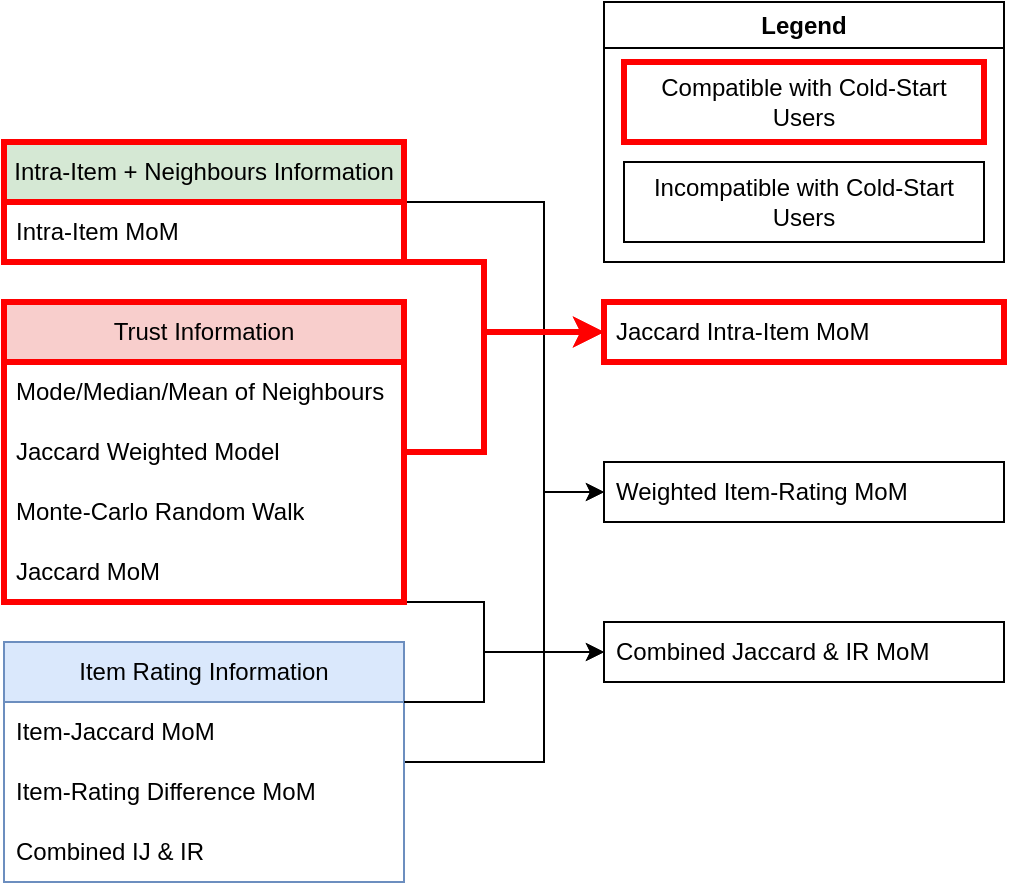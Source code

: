 <mxfile version="21.5.0" type="device">
  <diagram name="Page-1" id="k9TbJEIWRr-x0UluNEwA">
    <mxGraphModel dx="1026" dy="625" grid="1" gridSize="10" guides="1" tooltips="1" connect="1" arrows="1" fold="1" page="1" pageScale="1" pageWidth="850" pageHeight="1100" math="0" shadow="0">
      <root>
        <mxCell id="0" />
        <mxCell id="1" parent="0" />
        <mxCell id="JxwLPaUTYPf4F-2-hLdd-29" style="edgeStyle=orthogonalEdgeStyle;rounded=0;orthogonalLoop=1;jettySize=auto;html=1;entryX=0;entryY=0.5;entryDx=0;entryDy=0;" edge="1" parent="1" source="JxwLPaUTYPf4F-2-hLdd-2" target="JxwLPaUTYPf4F-2-hLdd-28">
          <mxGeometry relative="1" as="geometry">
            <Array as="points">
              <mxPoint x="430" y="190" />
              <mxPoint x="430" y="335" />
            </Array>
          </mxGeometry>
        </mxCell>
        <mxCell id="JxwLPaUTYPf4F-2-hLdd-36" style="edgeStyle=orthogonalEdgeStyle;rounded=0;orthogonalLoop=1;jettySize=auto;html=1;entryX=0;entryY=0.5;entryDx=0;entryDy=0;strokeWidth=3;strokeColor=#FF0000;" edge="1" parent="1" source="JxwLPaUTYPf4F-2-hLdd-2" target="JxwLPaUTYPf4F-2-hLdd-33">
          <mxGeometry relative="1" as="geometry">
            <Array as="points">
              <mxPoint x="400" y="220" />
              <mxPoint x="400" y="255" />
            </Array>
          </mxGeometry>
        </mxCell>
        <mxCell id="JxwLPaUTYPf4F-2-hLdd-2" value="Intra-Item + Neighbours Information" style="swimlane;fontStyle=0;childLayout=stackLayout;horizontal=1;startSize=30;horizontalStack=0;resizeParent=1;resizeParentMax=0;resizeLast=0;collapsible=1;marginBottom=0;whiteSpace=wrap;html=1;fillColor=#d5e8d4;strokeColor=#FF0000;strokeWidth=3;" vertex="1" parent="1">
          <mxGeometry x="160" y="160" width="200" height="60" as="geometry" />
        </mxCell>
        <mxCell id="JxwLPaUTYPf4F-2-hLdd-3" value="Intra-Item MoM" style="text;strokeColor=none;fillColor=none;align=left;verticalAlign=middle;spacingLeft=4;spacingRight=4;overflow=hidden;points=[[0,0.5],[1,0.5]];portConstraint=eastwest;rotatable=0;whiteSpace=wrap;html=1;" vertex="1" parent="JxwLPaUTYPf4F-2-hLdd-2">
          <mxGeometry y="30" width="200" height="30" as="geometry" />
        </mxCell>
        <mxCell id="JxwLPaUTYPf4F-2-hLdd-40" style="edgeStyle=orthogonalEdgeStyle;rounded=0;orthogonalLoop=1;jettySize=auto;html=1;entryX=0;entryY=0.5;entryDx=0;entryDy=0;" edge="1" parent="1" source="JxwLPaUTYPf4F-2-hLdd-6" target="JxwLPaUTYPf4F-2-hLdd-37">
          <mxGeometry relative="1" as="geometry">
            <Array as="points">
              <mxPoint x="400" y="390" />
              <mxPoint x="400" y="415" />
            </Array>
          </mxGeometry>
        </mxCell>
        <mxCell id="JxwLPaUTYPf4F-2-hLdd-6" value="Trust Information" style="swimlane;fontStyle=0;childLayout=stackLayout;horizontal=1;startSize=30;horizontalStack=0;resizeParent=1;resizeParentMax=0;resizeLast=0;collapsible=1;marginBottom=0;whiteSpace=wrap;html=1;fillColor=#f8cecc;strokeColor=#FF0000;strokeWidth=3;" vertex="1" parent="1">
          <mxGeometry x="160" y="240" width="200" height="150" as="geometry" />
        </mxCell>
        <mxCell id="JxwLPaUTYPf4F-2-hLdd-7" value="Mode/Median/Mean of Neighbours" style="text;strokeColor=none;fillColor=none;align=left;verticalAlign=middle;spacingLeft=4;spacingRight=4;overflow=hidden;points=[[0,0.5],[1,0.5]];portConstraint=eastwest;rotatable=0;whiteSpace=wrap;html=1;" vertex="1" parent="JxwLPaUTYPf4F-2-hLdd-6">
          <mxGeometry y="30" width="200" height="30" as="geometry" />
        </mxCell>
        <mxCell id="JxwLPaUTYPf4F-2-hLdd-8" value="Jaccard Weighted Model" style="text;strokeColor=none;fillColor=none;align=left;verticalAlign=middle;spacingLeft=4;spacingRight=4;overflow=hidden;points=[[0,0.5],[1,0.5]];portConstraint=eastwest;rotatable=0;whiteSpace=wrap;html=1;" vertex="1" parent="JxwLPaUTYPf4F-2-hLdd-6">
          <mxGeometry y="60" width="200" height="30" as="geometry" />
        </mxCell>
        <mxCell id="JxwLPaUTYPf4F-2-hLdd-14" value="Monte-Carlo Random Walk" style="text;strokeColor=none;fillColor=none;align=left;verticalAlign=middle;spacingLeft=4;spacingRight=4;overflow=hidden;points=[[0,0.5],[1,0.5]];portConstraint=eastwest;rotatable=0;whiteSpace=wrap;html=1;" vertex="1" parent="JxwLPaUTYPf4F-2-hLdd-6">
          <mxGeometry y="90" width="200" height="30" as="geometry" />
        </mxCell>
        <mxCell id="JxwLPaUTYPf4F-2-hLdd-9" value="Jaccard MoM" style="text;strokeColor=none;fillColor=none;align=left;verticalAlign=middle;spacingLeft=4;spacingRight=4;overflow=hidden;points=[[0,0.5],[1,0.5]];portConstraint=eastwest;rotatable=0;whiteSpace=wrap;html=1;" vertex="1" parent="JxwLPaUTYPf4F-2-hLdd-6">
          <mxGeometry y="120" width="200" height="30" as="geometry" />
        </mxCell>
        <mxCell id="JxwLPaUTYPf4F-2-hLdd-30" style="edgeStyle=orthogonalEdgeStyle;rounded=0;orthogonalLoop=1;jettySize=auto;html=1;entryX=0;entryY=0.5;entryDx=0;entryDy=0;" edge="1" parent="1" source="JxwLPaUTYPf4F-2-hLdd-10" target="JxwLPaUTYPf4F-2-hLdd-28">
          <mxGeometry relative="1" as="geometry">
            <Array as="points">
              <mxPoint x="430" y="470" />
              <mxPoint x="430" y="335" />
            </Array>
          </mxGeometry>
        </mxCell>
        <mxCell id="JxwLPaUTYPf4F-2-hLdd-10" value="Item Rating Information" style="swimlane;fontStyle=0;childLayout=stackLayout;horizontal=1;startSize=30;horizontalStack=0;resizeParent=1;resizeParentMax=0;resizeLast=0;collapsible=1;marginBottom=0;whiteSpace=wrap;html=1;fillColor=#dae8fc;strokeColor=#6c8ebf;" vertex="1" parent="1">
          <mxGeometry x="160" y="410" width="200" height="120" as="geometry" />
        </mxCell>
        <mxCell id="JxwLPaUTYPf4F-2-hLdd-11" value="Item-Jaccard MoM" style="text;strokeColor=none;fillColor=none;align=left;verticalAlign=middle;spacingLeft=4;spacingRight=4;overflow=hidden;points=[[0,0.5],[1,0.5]];portConstraint=eastwest;rotatable=0;whiteSpace=wrap;html=1;" vertex="1" parent="JxwLPaUTYPf4F-2-hLdd-10">
          <mxGeometry y="30" width="200" height="30" as="geometry" />
        </mxCell>
        <mxCell id="JxwLPaUTYPf4F-2-hLdd-12" value="Item-Rating Difference MoM" style="text;strokeColor=none;fillColor=none;align=left;verticalAlign=middle;spacingLeft=4;spacingRight=4;overflow=hidden;points=[[0,0.5],[1,0.5]];portConstraint=eastwest;rotatable=0;whiteSpace=wrap;html=1;" vertex="1" parent="JxwLPaUTYPf4F-2-hLdd-10">
          <mxGeometry y="60" width="200" height="30" as="geometry" />
        </mxCell>
        <mxCell id="JxwLPaUTYPf4F-2-hLdd-13" value="Combined IJ &amp;amp; IR" style="text;strokeColor=none;fillColor=none;align=left;verticalAlign=middle;spacingLeft=4;spacingRight=4;overflow=hidden;points=[[0,0.5],[1,0.5]];portConstraint=eastwest;rotatable=0;whiteSpace=wrap;html=1;" vertex="1" parent="JxwLPaUTYPf4F-2-hLdd-10">
          <mxGeometry y="90" width="200" height="30" as="geometry" />
        </mxCell>
        <mxCell id="JxwLPaUTYPf4F-2-hLdd-28" value="Weighted Item-Rating MoM" style="text;strokeColor=default;fillColor=none;align=left;verticalAlign=middle;spacingLeft=4;spacingRight=4;overflow=hidden;points=[[0,0.5],[1,0.5]];portConstraint=eastwest;rotatable=0;whiteSpace=wrap;html=1;strokeWidth=1;" vertex="1" parent="1">
          <mxGeometry x="460" y="320" width="200" height="30" as="geometry" />
        </mxCell>
        <mxCell id="JxwLPaUTYPf4F-2-hLdd-33" value="Jaccard Intra-Item MoM" style="text;strokeColor=#FF0000;fillColor=none;align=left;verticalAlign=middle;spacingLeft=4;spacingRight=4;overflow=hidden;points=[[0,0.5],[1,0.5]];portConstraint=eastwest;rotatable=0;whiteSpace=wrap;html=1;strokeWidth=3;" vertex="1" parent="1">
          <mxGeometry x="460" y="240" width="200" height="30" as="geometry" />
        </mxCell>
        <mxCell id="JxwLPaUTYPf4F-2-hLdd-34" style="edgeStyle=orthogonalEdgeStyle;rounded=0;orthogonalLoop=1;jettySize=auto;html=1;entryX=0;entryY=0.5;entryDx=0;entryDy=0;strokeWidth=3;strokeColor=#FF0000;" edge="1" parent="1" source="JxwLPaUTYPf4F-2-hLdd-8" target="JxwLPaUTYPf4F-2-hLdd-33">
          <mxGeometry relative="1" as="geometry">
            <Array as="points">
              <mxPoint x="400" y="315" />
              <mxPoint x="400" y="255" />
            </Array>
          </mxGeometry>
        </mxCell>
        <mxCell id="JxwLPaUTYPf4F-2-hLdd-37" value="Combined Jaccard &amp;amp; IR MoM" style="text;strokeColor=default;fillColor=none;align=left;verticalAlign=middle;spacingLeft=4;spacingRight=4;overflow=hidden;points=[[0,0.5],[1,0.5]];portConstraint=eastwest;rotatable=0;whiteSpace=wrap;html=1;" vertex="1" parent="1">
          <mxGeometry x="460" y="400" width="200" height="30" as="geometry" />
        </mxCell>
        <mxCell id="JxwLPaUTYPf4F-2-hLdd-38" style="edgeStyle=orthogonalEdgeStyle;rounded=0;orthogonalLoop=1;jettySize=auto;html=1;entryX=0;entryY=0.5;entryDx=0;entryDy=0;" edge="1" parent="1" source="JxwLPaUTYPf4F-2-hLdd-11" target="JxwLPaUTYPf4F-2-hLdd-37">
          <mxGeometry relative="1" as="geometry">
            <Array as="points">
              <mxPoint x="400" y="440" />
              <mxPoint x="400" y="415" />
            </Array>
          </mxGeometry>
        </mxCell>
        <mxCell id="JxwLPaUTYPf4F-2-hLdd-42" value="Legend" style="swimlane;whiteSpace=wrap;html=1;" vertex="1" parent="1">
          <mxGeometry x="460" y="90" width="200" height="130" as="geometry" />
        </mxCell>
        <mxCell id="JxwLPaUTYPf4F-2-hLdd-43" value="Compatible with Cold-Start Users" style="rounded=0;whiteSpace=wrap;html=1;strokeWidth=3;strokeColor=#FF0000;spacing=3;" vertex="1" parent="JxwLPaUTYPf4F-2-hLdd-42">
          <mxGeometry x="10" y="30" width="180" height="40" as="geometry" />
        </mxCell>
        <mxCell id="JxwLPaUTYPf4F-2-hLdd-44" value="Incompatible with Cold-Start Users" style="rounded=0;whiteSpace=wrap;html=1;strokeWidth=1;strokeColor=#000000;" vertex="1" parent="JxwLPaUTYPf4F-2-hLdd-42">
          <mxGeometry x="10" y="80" width="180" height="40" as="geometry" />
        </mxCell>
      </root>
    </mxGraphModel>
  </diagram>
</mxfile>
